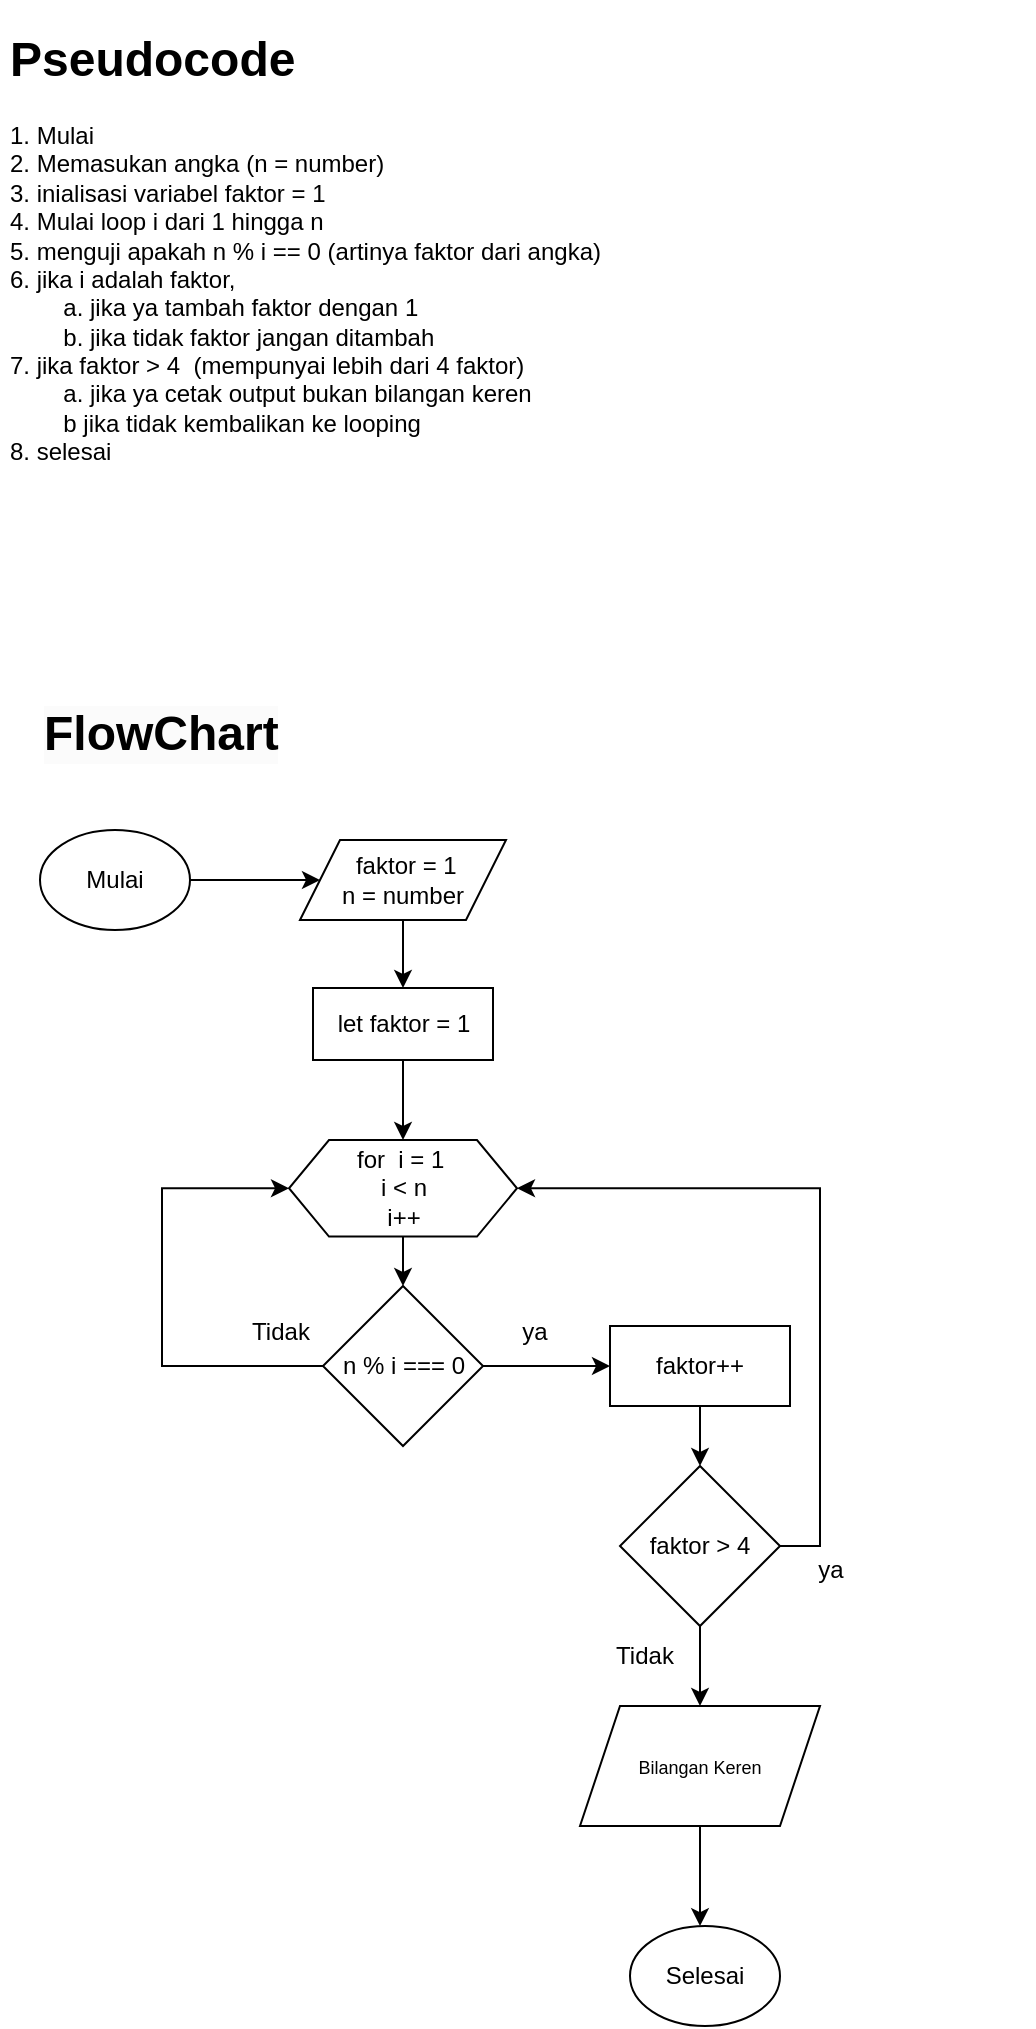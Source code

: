 <mxfile version="22.1.0" type="google">
  <diagram name="Page-1" id="0ZtLBjY4rMmpAfFN9sm8">
    <mxGraphModel grid="1" page="1" gridSize="10" guides="1" tooltips="1" connect="1" arrows="1" fold="1" pageScale="1" pageWidth="850" pageHeight="1100" math="0" shadow="0">
      <root>
        <mxCell id="0" />
        <mxCell id="1" parent="0" />
        <mxCell id="hkP0WcYNdvQsyH9_l6UA-1" value="" style="edgeStyle=orthogonalEdgeStyle;rounded=0;orthogonalLoop=1;jettySize=auto;html=1;" edge="1" parent="1" source="hkP0WcYNdvQsyH9_l6UA-2" target="hkP0WcYNdvQsyH9_l6UA-4">
          <mxGeometry relative="1" as="geometry" />
        </mxCell>
        <mxCell id="hkP0WcYNdvQsyH9_l6UA-2" value="Mulai" style="ellipse;whiteSpace=wrap;html=1;" vertex="1" parent="1">
          <mxGeometry x="40" y="425" width="75" height="50" as="geometry" />
        </mxCell>
        <mxCell id="hkP0WcYNdvQsyH9_l6UA-36" value="" style="edgeStyle=orthogonalEdgeStyle;rounded=0;orthogonalLoop=1;jettySize=auto;html=1;" edge="1" parent="1" source="hkP0WcYNdvQsyH9_l6UA-4" target="hkP0WcYNdvQsyH9_l6UA-35">
          <mxGeometry relative="1" as="geometry" />
        </mxCell>
        <mxCell id="hkP0WcYNdvQsyH9_l6UA-4" value="&amp;nbsp;faktor = 1&lt;br&gt;n = number" style="shape=parallelogram;perimeter=parallelogramPerimeter;whiteSpace=wrap;html=1;fixedSize=1;" vertex="1" parent="1">
          <mxGeometry x="170" y="430" width="103" height="40" as="geometry" />
        </mxCell>
        <mxCell id="hkP0WcYNdvQsyH9_l6UA-5" value="" style="edgeStyle=orthogonalEdgeStyle;rounded=0;orthogonalLoop=1;jettySize=auto;html=1;" edge="1" parent="1" source="hkP0WcYNdvQsyH9_l6UA-6" target="hkP0WcYNdvQsyH9_l6UA-9">
          <mxGeometry relative="1" as="geometry" />
        </mxCell>
        <mxCell id="hkP0WcYNdvQsyH9_l6UA-6" value="for&amp;nbsp; i = 1&amp;nbsp;&lt;br&gt;i &amp;lt; n&lt;br&gt;i++&lt;br&gt;" style="shape=hexagon;perimeter=hexagonPerimeter2;whiteSpace=wrap;html=1;fixedSize=1;" vertex="1" parent="1">
          <mxGeometry x="164.5" y="580" width="114" height="48.26" as="geometry" />
        </mxCell>
        <mxCell id="hkP0WcYNdvQsyH9_l6UA-7" value="" style="edgeStyle=orthogonalEdgeStyle;rounded=0;orthogonalLoop=1;jettySize=auto;html=1;" edge="1" parent="1" source="hkP0WcYNdvQsyH9_l6UA-9" target="hkP0WcYNdvQsyH9_l6UA-11">
          <mxGeometry relative="1" as="geometry" />
        </mxCell>
        <mxCell id="hkP0WcYNdvQsyH9_l6UA-8" style="edgeStyle=orthogonalEdgeStyle;rounded=0;orthogonalLoop=1;jettySize=auto;html=1;entryX=0;entryY=0.5;entryDx=0;entryDy=0;" edge="1" parent="1" source="hkP0WcYNdvQsyH9_l6UA-9" target="hkP0WcYNdvQsyH9_l6UA-6">
          <mxGeometry relative="1" as="geometry">
            <mxPoint x="100" y="593" as="targetPoint" />
            <Array as="points">
              <mxPoint x="101" y="693" />
              <mxPoint x="101" y="604" />
            </Array>
          </mxGeometry>
        </mxCell>
        <mxCell id="hkP0WcYNdvQsyH9_l6UA-9" value="n % i === 0" style="rhombus;whiteSpace=wrap;html=1;" vertex="1" parent="1">
          <mxGeometry x="181.5" y="653" width="80" height="80" as="geometry" />
        </mxCell>
        <mxCell id="hkP0WcYNdvQsyH9_l6UA-10" value="" style="edgeStyle=orthogonalEdgeStyle;rounded=0;orthogonalLoop=1;jettySize=auto;html=1;" edge="1" parent="1" source="hkP0WcYNdvQsyH9_l6UA-11" target="hkP0WcYNdvQsyH9_l6UA-14">
          <mxGeometry relative="1" as="geometry" />
        </mxCell>
        <mxCell id="hkP0WcYNdvQsyH9_l6UA-11" value="faktor++" style="rounded=0;whiteSpace=wrap;html=1;" vertex="1" parent="1">
          <mxGeometry x="325" y="673" width="90" height="40" as="geometry" />
        </mxCell>
        <mxCell id="hkP0WcYNdvQsyH9_l6UA-12" value="" style="edgeStyle=orthogonalEdgeStyle;rounded=0;orthogonalLoop=1;jettySize=auto;html=1;" edge="1" parent="1" source="hkP0WcYNdvQsyH9_l6UA-14" target="hkP0WcYNdvQsyH9_l6UA-18">
          <mxGeometry relative="1" as="geometry" />
        </mxCell>
        <mxCell id="mL0uGR387dTZE-NrYrD0-1" style="edgeStyle=orthogonalEdgeStyle;rounded=0;orthogonalLoop=1;jettySize=auto;html=1;exitX=1;exitY=0.5;exitDx=0;exitDy=0;entryX=1;entryY=0.5;entryDx=0;entryDy=0;" edge="1" parent="1" source="hkP0WcYNdvQsyH9_l6UA-14" target="hkP0WcYNdvQsyH9_l6UA-6">
          <mxGeometry relative="1" as="geometry">
            <mxPoint x="290" y="480" as="targetPoint" />
            <Array as="points">
              <mxPoint x="430" y="783" />
              <mxPoint x="430" y="604" />
            </Array>
          </mxGeometry>
        </mxCell>
        <mxCell id="hkP0WcYNdvQsyH9_l6UA-14" value="faktor &amp;gt; 4" style="rhombus;whiteSpace=wrap;html=1;" vertex="1" parent="1">
          <mxGeometry x="330" y="743" width="80" height="80" as="geometry" />
        </mxCell>
        <mxCell id="hkP0WcYNdvQsyH9_l6UA-17" value="" style="edgeStyle=orthogonalEdgeStyle;rounded=0;orthogonalLoop=1;jettySize=auto;html=1;" edge="1" parent="1" source="hkP0WcYNdvQsyH9_l6UA-18" target="hkP0WcYNdvQsyH9_l6UA-19">
          <mxGeometry relative="1" as="geometry">
            <Array as="points">
              <mxPoint x="370" y="983" />
              <mxPoint x="370" y="983" />
            </Array>
          </mxGeometry>
        </mxCell>
        <mxCell id="hkP0WcYNdvQsyH9_l6UA-18" value="&lt;font style=&quot;font-size: 9px;&quot;&gt;Bilangan Keren&lt;/font&gt;" style="shape=parallelogram;perimeter=parallelogramPerimeter;whiteSpace=wrap;html=1;fixedSize=1;" vertex="1" parent="1">
          <mxGeometry x="310" y="863" width="120" height="60" as="geometry" />
        </mxCell>
        <mxCell id="hkP0WcYNdvQsyH9_l6UA-19" value="Selesai" style="ellipse;whiteSpace=wrap;html=1;" vertex="1" parent="1">
          <mxGeometry x="335" y="973" width="75" height="50" as="geometry" />
        </mxCell>
        <mxCell id="hkP0WcYNdvQsyH9_l6UA-20" value="Tidak" style="text;html=1;align=center;verticalAlign=middle;resizable=0;points=[];autosize=1;strokeColor=none;fillColor=none;" vertex="1" parent="1">
          <mxGeometry x="135" y="661" width="50" height="30" as="geometry" />
        </mxCell>
        <mxCell id="hkP0WcYNdvQsyH9_l6UA-21" value="ya" style="text;html=1;align=center;verticalAlign=middle;resizable=0;points=[];autosize=1;strokeColor=none;fillColor=none;" vertex="1" parent="1">
          <mxGeometry x="266.5" y="661" width="40" height="30" as="geometry" />
        </mxCell>
        <mxCell id="hkP0WcYNdvQsyH9_l6UA-22" value="Tidak" style="text;html=1;align=center;verticalAlign=middle;resizable=0;points=[];autosize=1;strokeColor=none;fillColor=none;" vertex="1" parent="1">
          <mxGeometry x="316.5" y="823" width="50" height="30" as="geometry" />
        </mxCell>
        <mxCell id="hkP0WcYNdvQsyH9_l6UA-23" value="ya" style="text;html=1;align=center;verticalAlign=middle;resizable=0;points=[];autosize=1;strokeColor=none;fillColor=none;" vertex="1" parent="1">
          <mxGeometry x="415" y="780" width="40" height="30" as="geometry" />
        </mxCell>
        <mxCell id="hkP0WcYNdvQsyH9_l6UA-34" value="&lt;h1&gt;&lt;span style=&quot;background-color: initial;&quot;&gt;Pseudocode&lt;/span&gt;&lt;/h1&gt;&lt;div&gt;1. Mulai&lt;/div&gt;&lt;div&gt;2. Memasukan angka (n = number)&lt;/div&gt;&lt;div&gt;3. inialisasi variabel faktor = 1&lt;/div&gt;&lt;div&gt;4. Mulai loop i dari 1 hingga n&lt;/div&gt;&lt;div&gt;5. menguji apakah n % i == 0 (artinya faktor dari angka)&lt;/div&gt;&lt;div&gt;6. jika i adalah faktor,&lt;/div&gt;&lt;div&gt;&lt;span style=&quot;white-space: pre;&quot;&gt;&#x9;&lt;/span&gt;a. jika ya tambah faktor dengan 1&lt;br&gt;&lt;/div&gt;&lt;div&gt;&lt;span style=&quot;white-space: pre;&quot;&gt;&#x9;&lt;/span&gt;b. jika tidak faktor jangan ditambah&lt;br&gt;&lt;/div&gt;&lt;div&gt;7. jika faktor &amp;gt; 4&amp;nbsp; (mempunyai lebih dari 4 faktor)&lt;/div&gt;&lt;div&gt;&lt;span style=&quot;white-space: pre;&quot;&gt;&#x9;&lt;/span&gt;a. jika ya cetak output bukan bilangan keren&lt;br&gt;&lt;/div&gt;&lt;div&gt;&lt;span style=&quot;white-space: pre;&quot;&gt;&#x9;&lt;/span&gt;b jika tidak kembalikan ke looping&lt;br&gt;&lt;/div&gt;&lt;div&gt;8. selesai&lt;/div&gt;" style="text;html=1;strokeColor=none;fillColor=none;spacing=5;spacingTop=-20;whiteSpace=wrap;overflow=hidden;rounded=0;" vertex="1" parent="1">
          <mxGeometry x="20" y="20" width="517" height="250" as="geometry" />
        </mxCell>
        <mxCell id="hkP0WcYNdvQsyH9_l6UA-41" style="edgeStyle=orthogonalEdgeStyle;rounded=0;orthogonalLoop=1;jettySize=auto;html=1;entryX=0.5;entryY=0;entryDx=0;entryDy=0;" edge="1" parent="1" source="hkP0WcYNdvQsyH9_l6UA-35" target="hkP0WcYNdvQsyH9_l6UA-6">
          <mxGeometry relative="1" as="geometry" />
        </mxCell>
        <mxCell id="hkP0WcYNdvQsyH9_l6UA-35" value="let faktor = 1" style="rounded=0;whiteSpace=wrap;html=1;" vertex="1" parent="1">
          <mxGeometry x="176.5" y="504" width="90" height="36" as="geometry" />
        </mxCell>
        <mxCell id="hkP0WcYNdvQsyH9_l6UA-42" value="&lt;h1 style=&quot;border-color: var(--border-color); color: rgb(0, 0, 0); font-family: Helvetica; font-style: normal; font-variant-ligatures: normal; font-variant-caps: normal; letter-spacing: normal; orphans: 2; text-align: left; text-indent: 0px; text-transform: none; widows: 2; word-spacing: 0px; -webkit-text-stroke-width: 0px; background-color: rgb(251, 251, 251); text-decoration-thickness: initial; text-decoration-style: initial; text-decoration-color: initial;&quot;&gt;FlowChart&lt;/h1&gt;" style="text;whiteSpace=wrap;html=1;" vertex="1" parent="1">
          <mxGeometry x="40" y="340" width="180" height="100" as="geometry" />
        </mxCell>
      </root>
    </mxGraphModel>
  </diagram>
</mxfile>
